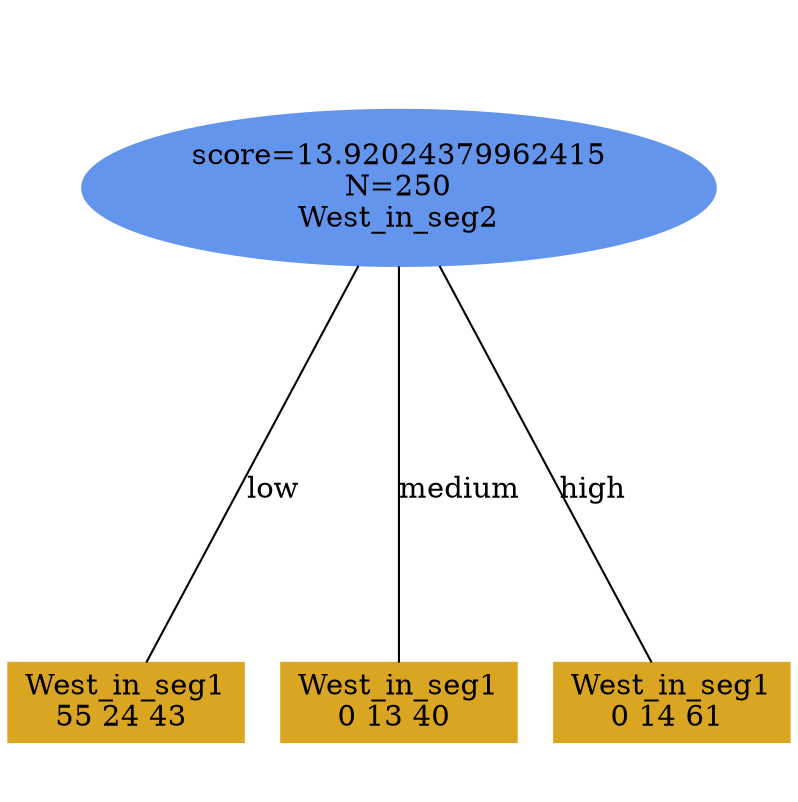 digraph "DD" {
size = "7.5,10"
ratio=1.0;
center = true;
edge [dir = none];
{ rank = same; node [shape=ellipse, style=filled, color=cornflowerblue];"2348" [label="score=13.92024379962415\nN=250\nWest_in_seg2"];}
{ rank = same; node [shape=box, style=filled, color=goldenrod];"2349" [label="West_in_seg1\n55 24 43 "];}
{ rank = same; node [shape=box, style=filled, color=goldenrod];"2350" [label="West_in_seg1\n0 13 40 "];}
{ rank = same; node [shape=box, style=filled, color=goldenrod];"2351" [label="West_in_seg1\n0 14 61 "];}
"2348" -> "2349" [label = "low"];
"2348" -> "2350" [label = "medium"];
"2348" -> "2351" [label = "high"];

}